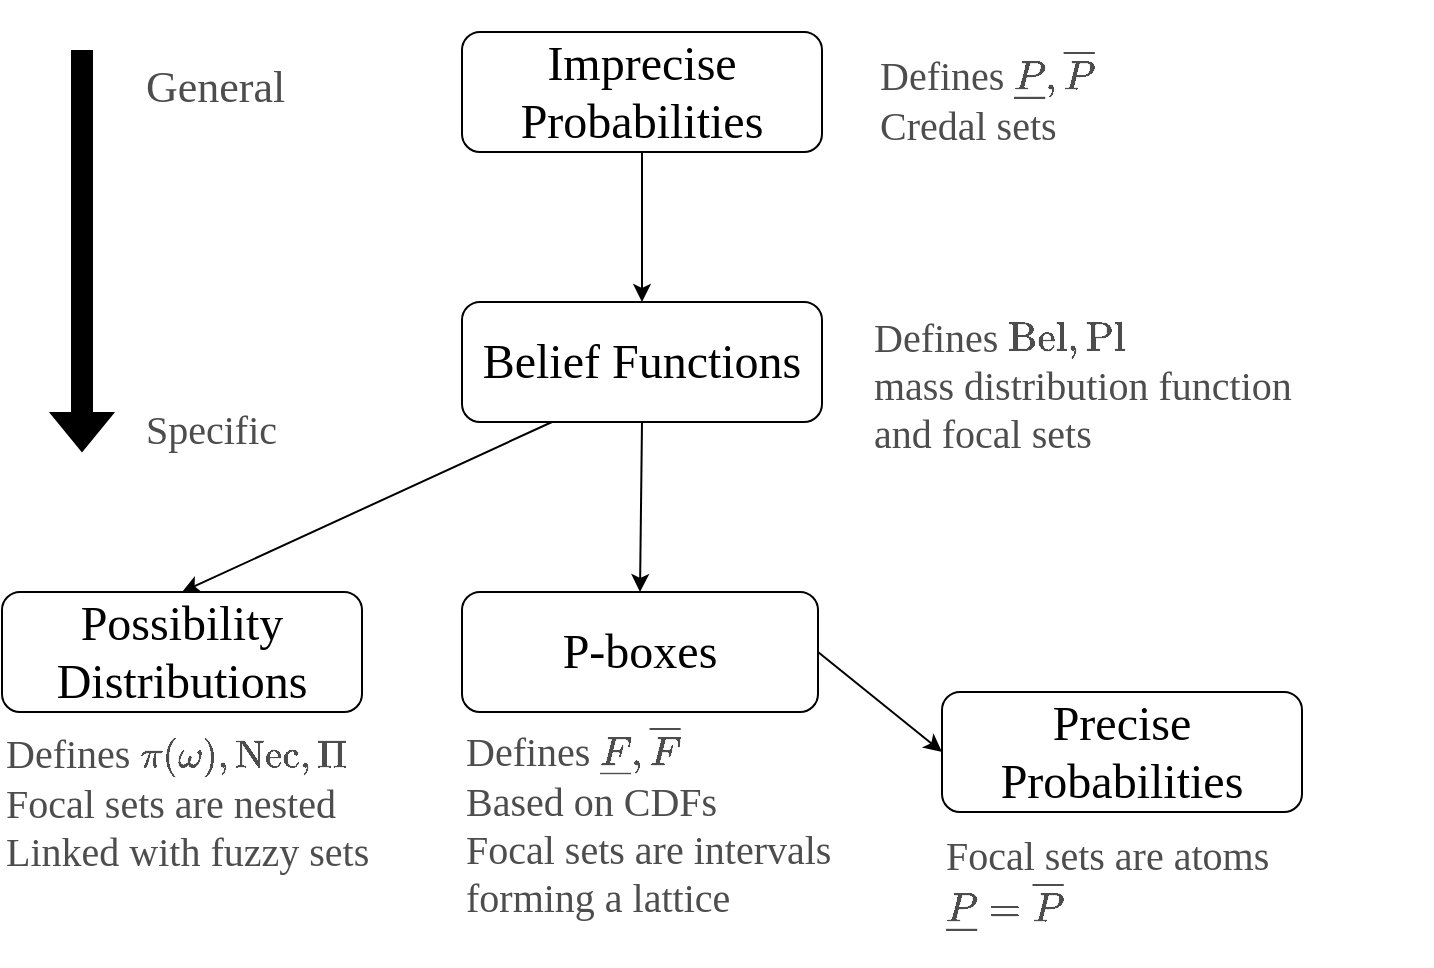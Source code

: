 <mxfile version="24.7.6">
  <diagram name="Page-1" id="4PM28wPzomua8VURjb8s">
    <mxGraphModel dx="1434" dy="779" grid="1" gridSize="10" guides="1" tooltips="1" connect="1" arrows="1" fold="1" page="1" pageScale="1" pageWidth="827" pageHeight="1169" math="1" shadow="0">
      <root>
        <mxCell id="0" />
        <mxCell id="1" parent="0" />
        <mxCell id="vXLXtyZZ7c6KgQ94-d6F-25" value="&lt;div align=&quot;left&quot; style=&quot;font-size: 20px;&quot;&gt;&lt;font face=&quot;Roman Serif&quot; color=&quot;#4d4d4d&quot; data-font-src=&quot;https://www.dafont.com/romanserif.font&quot;&gt;Defines \(\underline{F}, \overline{F}\)&lt;br&gt;&lt;/font&gt;&lt;/div&gt;&lt;div align=&quot;left&quot; style=&quot;font-size: 20px;&quot;&gt;&lt;font face=&quot;8EVrfRt7m9GwIb6baU3-&quot; color=&quot;#4d4d4d&quot;&gt;Based on CDFs&lt;/font&gt;&lt;/div&gt;&lt;div align=&quot;left&quot; style=&quot;font-size: 20px;&quot;&gt;&lt;font face=&quot;8EVrfRt7m9GwIb6baU3-&quot; color=&quot;#4d4d4d&quot;&gt;Focal sets are intervals forming a lattice &lt;/font&gt;&lt;font face=&quot;8EVrfRt7m9GwIb6baU3-&quot;&gt;&lt;br style=&quot;font-size: 20px;&quot;&gt;&lt;/font&gt;&lt;/div&gt;" style="text;html=1;align=left;verticalAlign=middle;whiteSpace=wrap;rounded=0;fontFamily=Roman Serif;fontSource=https%3A%2F%2Fwww.myfonts.com%2Ffr%2Fpages%2Ftags%2Froman%2520serif-fonts;" parent="1" vertex="1">
          <mxGeometry x="270" y="600" width="190" height="130" as="geometry" />
        </mxCell>
        <mxCell id="vXLXtyZZ7c6KgQ94-d6F-1" value="Imprecise Probabilities" style="rounded=1;whiteSpace=wrap;html=1;fontFamily=Roman Serif;fontSource=https%3A%2F%2Fwww.myfonts.com%2Ffr%2Fpages%2Ftags%2Froman%2520serif-fonts;fontSize=24;" parent="1" vertex="1">
          <mxGeometry x="270" y="270" width="180" height="60" as="geometry" />
        </mxCell>
        <mxCell id="vXLXtyZZ7c6KgQ94-d6F-2" value="Belief Functions" style="rounded=1;whiteSpace=wrap;html=1;fontFamily=Roman Serif;fontSource=https%3A%2F%2Fwww.myfonts.com%2Ffr%2Fpages%2Ftags%2Froman%2520serif-fonts;fontSize=24;" parent="1" vertex="1">
          <mxGeometry x="270" y="405" width="180" height="60" as="geometry" />
        </mxCell>
        <mxCell id="vXLXtyZZ7c6KgQ94-d6F-3" value="Possibility Distributions" style="rounded=1;whiteSpace=wrap;html=1;fontFamily=Roman Serif;fontSource=https%3A%2F%2Fwww.myfonts.com%2Ffr%2Fpages%2Ftags%2Froman%2520serif-fonts;fontSize=24;" parent="1" vertex="1">
          <mxGeometry x="40" y="550" width="180" height="60" as="geometry" />
        </mxCell>
        <mxCell id="vXLXtyZZ7c6KgQ94-d6F-4" value="P-boxes" style="rounded=1;whiteSpace=wrap;html=1;fontFamily=Roman Serif;fontSource=https%3A%2F%2Fwww.myfonts.com%2Ffr%2Fpages%2Ftags%2Froman%2520serif-fonts;fontSize=24;" parent="1" vertex="1">
          <mxGeometry x="270" y="550" width="178" height="60" as="geometry" />
        </mxCell>
        <mxCell id="vXLXtyZZ7c6KgQ94-d6F-5" value="" style="endArrow=classic;html=1;rounded=0;exitX=0.5;exitY=1;exitDx=0;exitDy=0;entryX=0.5;entryY=0;entryDx=0;entryDy=0;fontFamily=Roman Serif;fontSource=https%3A%2F%2Fwww.myfonts.com%2Ffr%2Fpages%2Ftags%2Froman%2520serif-fonts;fontSize=20;" parent="1" source="vXLXtyZZ7c6KgQ94-d6F-1" target="vXLXtyZZ7c6KgQ94-d6F-2" edge="1">
          <mxGeometry width="50" height="50" relative="1" as="geometry">
            <mxPoint x="390" y="440" as="sourcePoint" />
            <mxPoint x="440" y="390" as="targetPoint" />
          </mxGeometry>
        </mxCell>
        <mxCell id="vXLXtyZZ7c6KgQ94-d6F-6" value="" style="endArrow=classic;html=1;rounded=0;exitX=0.25;exitY=1;exitDx=0;exitDy=0;entryX=0.5;entryY=0;entryDx=0;entryDy=0;fontFamily=Roman Serif;fontSource=https%3A%2F%2Fwww.myfonts.com%2Ffr%2Fpages%2Ftags%2Froman%2520serif-fonts;fontSize=20;" parent="1" source="vXLXtyZZ7c6KgQ94-d6F-2" target="vXLXtyZZ7c6KgQ94-d6F-3" edge="1">
          <mxGeometry width="50" height="50" relative="1" as="geometry">
            <mxPoint x="390" y="440" as="sourcePoint" />
            <mxPoint x="440" y="390" as="targetPoint" />
          </mxGeometry>
        </mxCell>
        <mxCell id="vXLXtyZZ7c6KgQ94-d6F-7" value="" style="endArrow=classic;html=1;rounded=0;exitX=0.5;exitY=1;exitDx=0;exitDy=0;entryX=0.5;entryY=0;entryDx=0;entryDy=0;fontFamily=Roman Serif;fontSource=https%3A%2F%2Fwww.myfonts.com%2Ffr%2Fpages%2Ftags%2Froman%2520serif-fonts;fontSize=20;" parent="1" source="vXLXtyZZ7c6KgQ94-d6F-2" target="vXLXtyZZ7c6KgQ94-d6F-4" edge="1">
          <mxGeometry width="50" height="50" relative="1" as="geometry">
            <mxPoint x="390" y="440" as="sourcePoint" />
            <mxPoint x="440" y="390" as="targetPoint" />
          </mxGeometry>
        </mxCell>
        <mxCell id="vXLXtyZZ7c6KgQ94-d6F-8" value="&lt;font style=&quot;font-size: 22px;&quot;&gt;General&lt;/font&gt;" style="text;html=1;align=left;verticalAlign=middle;whiteSpace=wrap;rounded=0;fontFamily=Roman Serif;fontSource=https%3A%2F%2Fwww.myfonts.com%2Ffr%2Fpages%2Ftags%2Froman%2520serif-fonts;fontSize=20;fontColor=#4D4D4D;" parent="1" vertex="1">
          <mxGeometry x="110" y="270" width="80" height="55" as="geometry" />
        </mxCell>
        <mxCell id="vXLXtyZZ7c6KgQ94-d6F-9" value="&lt;div&gt;Defines \(\mathrm{Bel}, \mathrm{Pl}\)&lt;br&gt;&lt;/div&gt;&lt;div style=&quot;font-size: 20px;&quot;&gt;mass distribution function and focal sets&lt;br style=&quot;font-size: 20px;&quot;&gt;&lt;/div&gt;" style="text;html=1;align=left;verticalAlign=middle;whiteSpace=wrap;rounded=0;fontFamily=Roman Serif;fontSource=https%3A%2F%2Fwww.myfonts.com%2Ffr%2Fpages%2Ftags%2Froman%2520serif-fonts;fontSize=20;fontColor=#4D4D4D;" parent="1" vertex="1">
          <mxGeometry x="473.5" y="405" width="213" height="81" as="geometry" />
        </mxCell>
        <mxCell id="vXLXtyZZ7c6KgQ94-d6F-10" value="&lt;div style=&quot;font-size: 20px;&quot;&gt;Defines &lt;font style=&quot;font-size: 19px;&quot;&gt;\(\pi(\omega), \mathrm{Nec}, \Pi\)&lt;/font&gt;&lt;/div&gt;&lt;div style=&quot;font-size: 20px;&quot;&gt;Focal sets are nested&lt;/div&gt;&lt;div style=&quot;font-size: 20px;&quot;&gt;Linked with fuzzy sets&lt;br style=&quot;font-size: 20px;&quot;&gt;&lt;/div&gt;" style="text;html=1;align=left;verticalAlign=middle;resizable=0;points=[];autosize=1;strokeColor=none;fillColor=none;fontFamily=Roman Serif;fontSource=https%3A%2F%2Fwww.myfonts.com%2Ffr%2Fpages%2Ftags%2Froman%2520serif-fonts;fontSize=20;fontColor=#4D4D4D;" parent="1" vertex="1">
          <mxGeometry x="40" y="610" width="360" height="90" as="geometry" />
        </mxCell>
        <mxCell id="vXLXtyZZ7c6KgQ94-d6F-16" value="" style="shape=flexArrow;endArrow=classic;html=1;rounded=0;labelBackgroundColor=#4D4D4D;fillColor=#000000;fontFamily=Roman Serif;fontSource=https%3A%2F%2Fwww.myfonts.com%2Ffr%2Fpages%2Ftags%2Froman%2520serif-fonts;" parent="1" edge="1">
          <mxGeometry width="50" height="50" relative="1" as="geometry">
            <mxPoint x="80" y="279" as="sourcePoint" />
            <mxPoint x="80" y="480" as="targetPoint" />
          </mxGeometry>
        </mxCell>
        <mxCell id="vXLXtyZZ7c6KgQ94-d6F-17" value="Defines \(\underline{P}, \overline{P}\)&lt;br&gt;&lt;div style=&quot;font-size: 20px;&quot;&gt;Credal sets&lt;/div&gt;" style="text;html=1;align=left;verticalAlign=middle;whiteSpace=wrap;rounded=0;fontFamily=Roman Serif;fontSource=https%3A%2F%2Fwww.myfonts.com%2Ffr%2Fpages%2Ftags%2Froman%2520serif-fonts;fontSize=20;fontColor=#4D4D4D;" parent="1" vertex="1">
          <mxGeometry x="477" y="275" width="113" height="55" as="geometry" />
        </mxCell>
        <mxCell id="vXLXtyZZ7c6KgQ94-d6F-18" value="&lt;div&gt;Specific&lt;/div&gt;" style="text;html=1;align=left;verticalAlign=middle;whiteSpace=wrap;rounded=0;fontFamily=Roman Serif;fontSource=https%3A%2F%2Fwww.myfonts.com%2Ffr%2Fpages%2Ftags%2Froman%2520serif-fonts;fontSize=20;fontColor=#4D4D4D;" parent="1" vertex="1">
          <mxGeometry x="110" y="440" width="80" height="55" as="geometry" />
        </mxCell>
        <mxCell id="vXLXtyZZ7c6KgQ94-d6F-19" value="&lt;div&gt;Precise&lt;/div&gt;&lt;div&gt;Probabilities&lt;br&gt;&lt;/div&gt;" style="rounded=1;whiteSpace=wrap;html=1;fontFamily=Roman Serif;fontSource=https%3A%2F%2Fwww.myfonts.com%2Ffr%2Fpages%2Ftags%2Froman%2520serif-fonts;fontSize=24;" parent="1" vertex="1">
          <mxGeometry x="510" y="600" width="180" height="60" as="geometry" />
        </mxCell>
        <mxCell id="SzK3VagX0LFqBXe8sMvi-2" value="" style="endArrow=classic;html=1;rounded=0;exitX=1;exitY=0.5;exitDx=0;exitDy=0;entryX=0;entryY=0.5;entryDx=0;entryDy=0;" edge="1" parent="1" source="vXLXtyZZ7c6KgQ94-d6F-4" target="vXLXtyZZ7c6KgQ94-d6F-19">
          <mxGeometry width="50" height="50" relative="1" as="geometry">
            <mxPoint x="390" y="420" as="sourcePoint" />
            <mxPoint x="440" y="370" as="targetPoint" />
          </mxGeometry>
        </mxCell>
        <mxCell id="SzK3VagX0LFqBXe8sMvi-3" value="&lt;div style=&quot;font-size: 20px;&quot; align=&quot;left&quot;&gt;&lt;font color=&quot;#4d4d4d&quot; style=&quot;font-size: 20px;&quot; face=&quot;Roman Serif&quot; data-font-src=&quot;https://www.myfonts.com/fr/pages/tags/roman%20serif-fonts&quot;&gt;Focal sets are atoms&lt;br&gt;\(\underline{P}=\overline{P}\)&lt;/font&gt;&lt;/div&gt;" style="text;html=1;align=left;verticalAlign=middle;whiteSpace=wrap;rounded=0;" vertex="1" parent="1">
          <mxGeometry x="510" y="660" width="180" height="70" as="geometry" />
        </mxCell>
      </root>
    </mxGraphModel>
  </diagram>
</mxfile>
